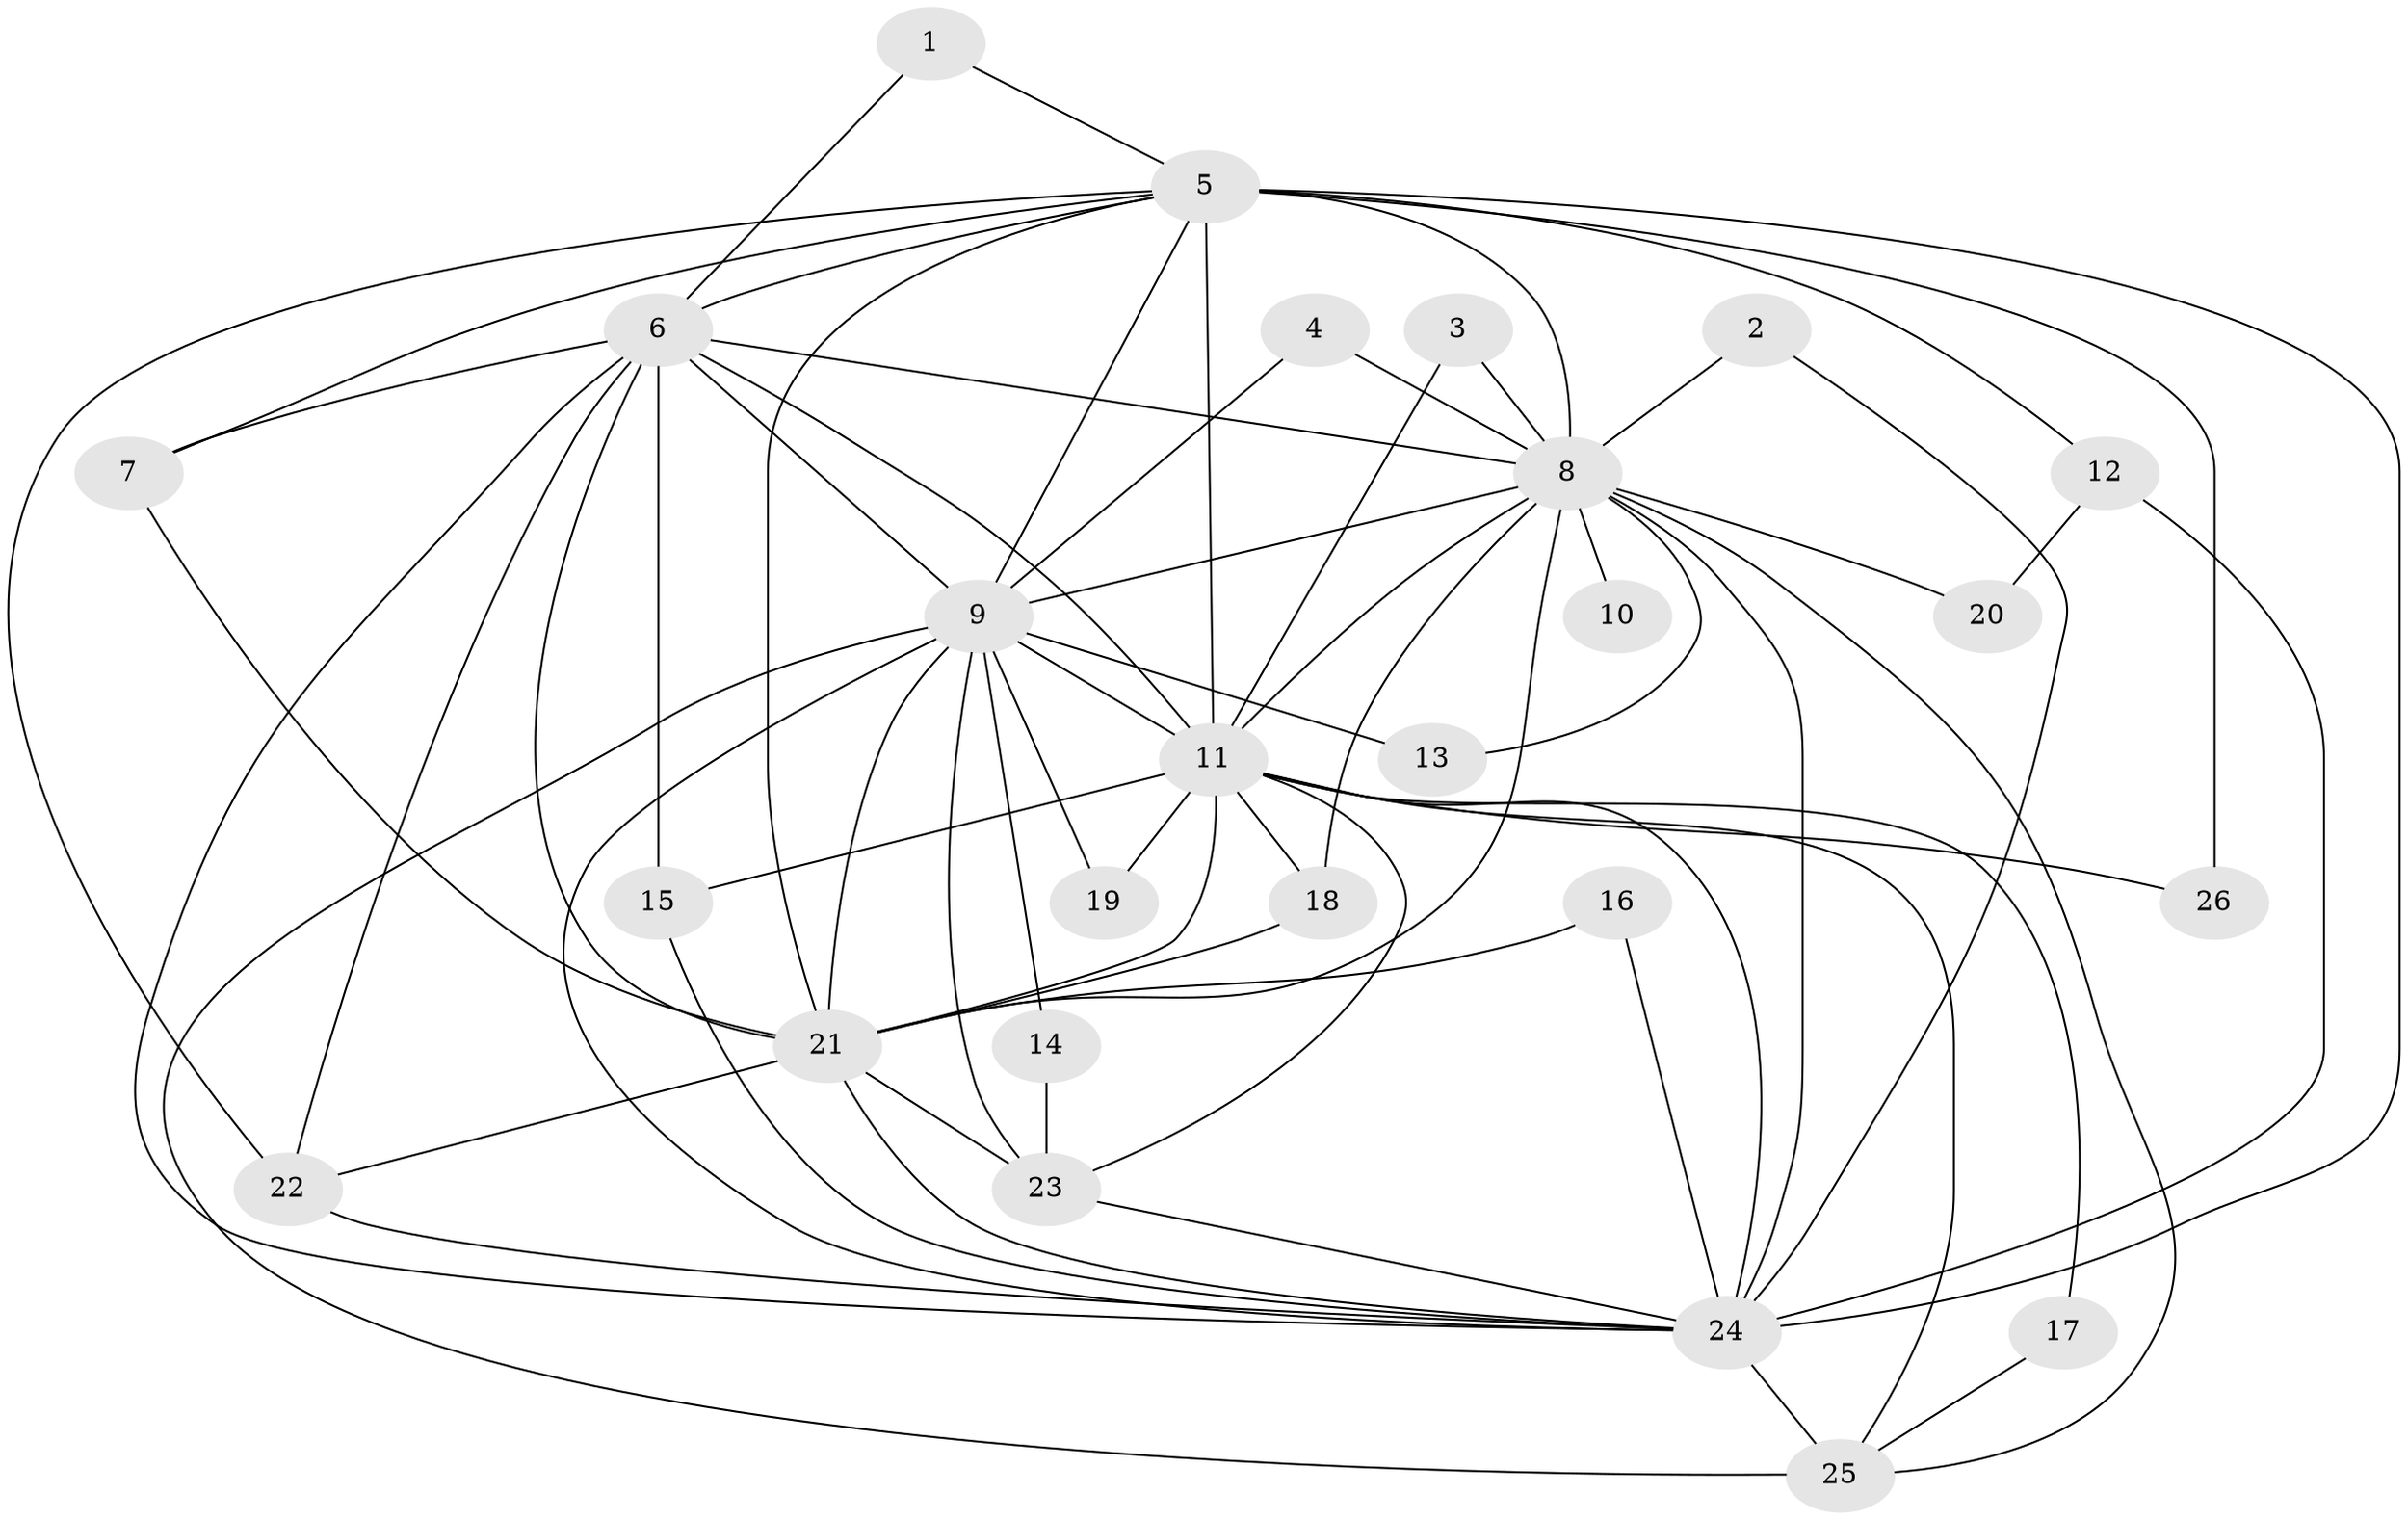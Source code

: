 // original degree distribution, {14: 0.0784313725490196, 18: 0.0392156862745098, 10: 0.0392156862745098, 17: 0.0196078431372549, 20: 0.0196078431372549, 3: 0.21568627450980393, 2: 0.49019607843137253, 4: 0.058823529411764705, 5: 0.0392156862745098}
// Generated by graph-tools (version 1.1) at 2025/49/03/09/25 03:49:37]
// undirected, 26 vertices, 67 edges
graph export_dot {
graph [start="1"]
  node [color=gray90,style=filled];
  1;
  2;
  3;
  4;
  5;
  6;
  7;
  8;
  9;
  10;
  11;
  12;
  13;
  14;
  15;
  16;
  17;
  18;
  19;
  20;
  21;
  22;
  23;
  24;
  25;
  26;
  1 -- 5 [weight=1.0];
  1 -- 6 [weight=1.0];
  2 -- 8 [weight=1.0];
  2 -- 24 [weight=1.0];
  3 -- 8 [weight=1.0];
  3 -- 11 [weight=1.0];
  4 -- 8 [weight=1.0];
  4 -- 9 [weight=1.0];
  5 -- 6 [weight=3.0];
  5 -- 7 [weight=1.0];
  5 -- 8 [weight=3.0];
  5 -- 9 [weight=4.0];
  5 -- 11 [weight=3.0];
  5 -- 12 [weight=2.0];
  5 -- 21 [weight=3.0];
  5 -- 22 [weight=1.0];
  5 -- 24 [weight=6.0];
  5 -- 26 [weight=1.0];
  6 -- 7 [weight=1.0];
  6 -- 8 [weight=2.0];
  6 -- 9 [weight=1.0];
  6 -- 11 [weight=1.0];
  6 -- 15 [weight=1.0];
  6 -- 21 [weight=1.0];
  6 -- 22 [weight=1.0];
  6 -- 24 [weight=2.0];
  7 -- 21 [weight=1.0];
  8 -- 9 [weight=1.0];
  8 -- 10 [weight=1.0];
  8 -- 11 [weight=1.0];
  8 -- 13 [weight=1.0];
  8 -- 18 [weight=1.0];
  8 -- 20 [weight=1.0];
  8 -- 21 [weight=1.0];
  8 -- 24 [weight=3.0];
  8 -- 25 [weight=1.0];
  9 -- 11 [weight=2.0];
  9 -- 13 [weight=1.0];
  9 -- 14 [weight=1.0];
  9 -- 19 [weight=1.0];
  9 -- 21 [weight=1.0];
  9 -- 23 [weight=1.0];
  9 -- 24 [weight=2.0];
  9 -- 25 [weight=1.0];
  11 -- 15 [weight=1.0];
  11 -- 17 [weight=1.0];
  11 -- 18 [weight=1.0];
  11 -- 19 [weight=1.0];
  11 -- 21 [weight=2.0];
  11 -- 23 [weight=1.0];
  11 -- 24 [weight=2.0];
  11 -- 25 [weight=1.0];
  11 -- 26 [weight=2.0];
  12 -- 20 [weight=1.0];
  12 -- 24 [weight=1.0];
  14 -- 23 [weight=1.0];
  15 -- 24 [weight=1.0];
  16 -- 21 [weight=1.0];
  16 -- 24 [weight=2.0];
  17 -- 25 [weight=1.0];
  18 -- 21 [weight=1.0];
  21 -- 22 [weight=1.0];
  21 -- 23 [weight=1.0];
  21 -- 24 [weight=3.0];
  22 -- 24 [weight=2.0];
  23 -- 24 [weight=1.0];
  24 -- 25 [weight=2.0];
}

